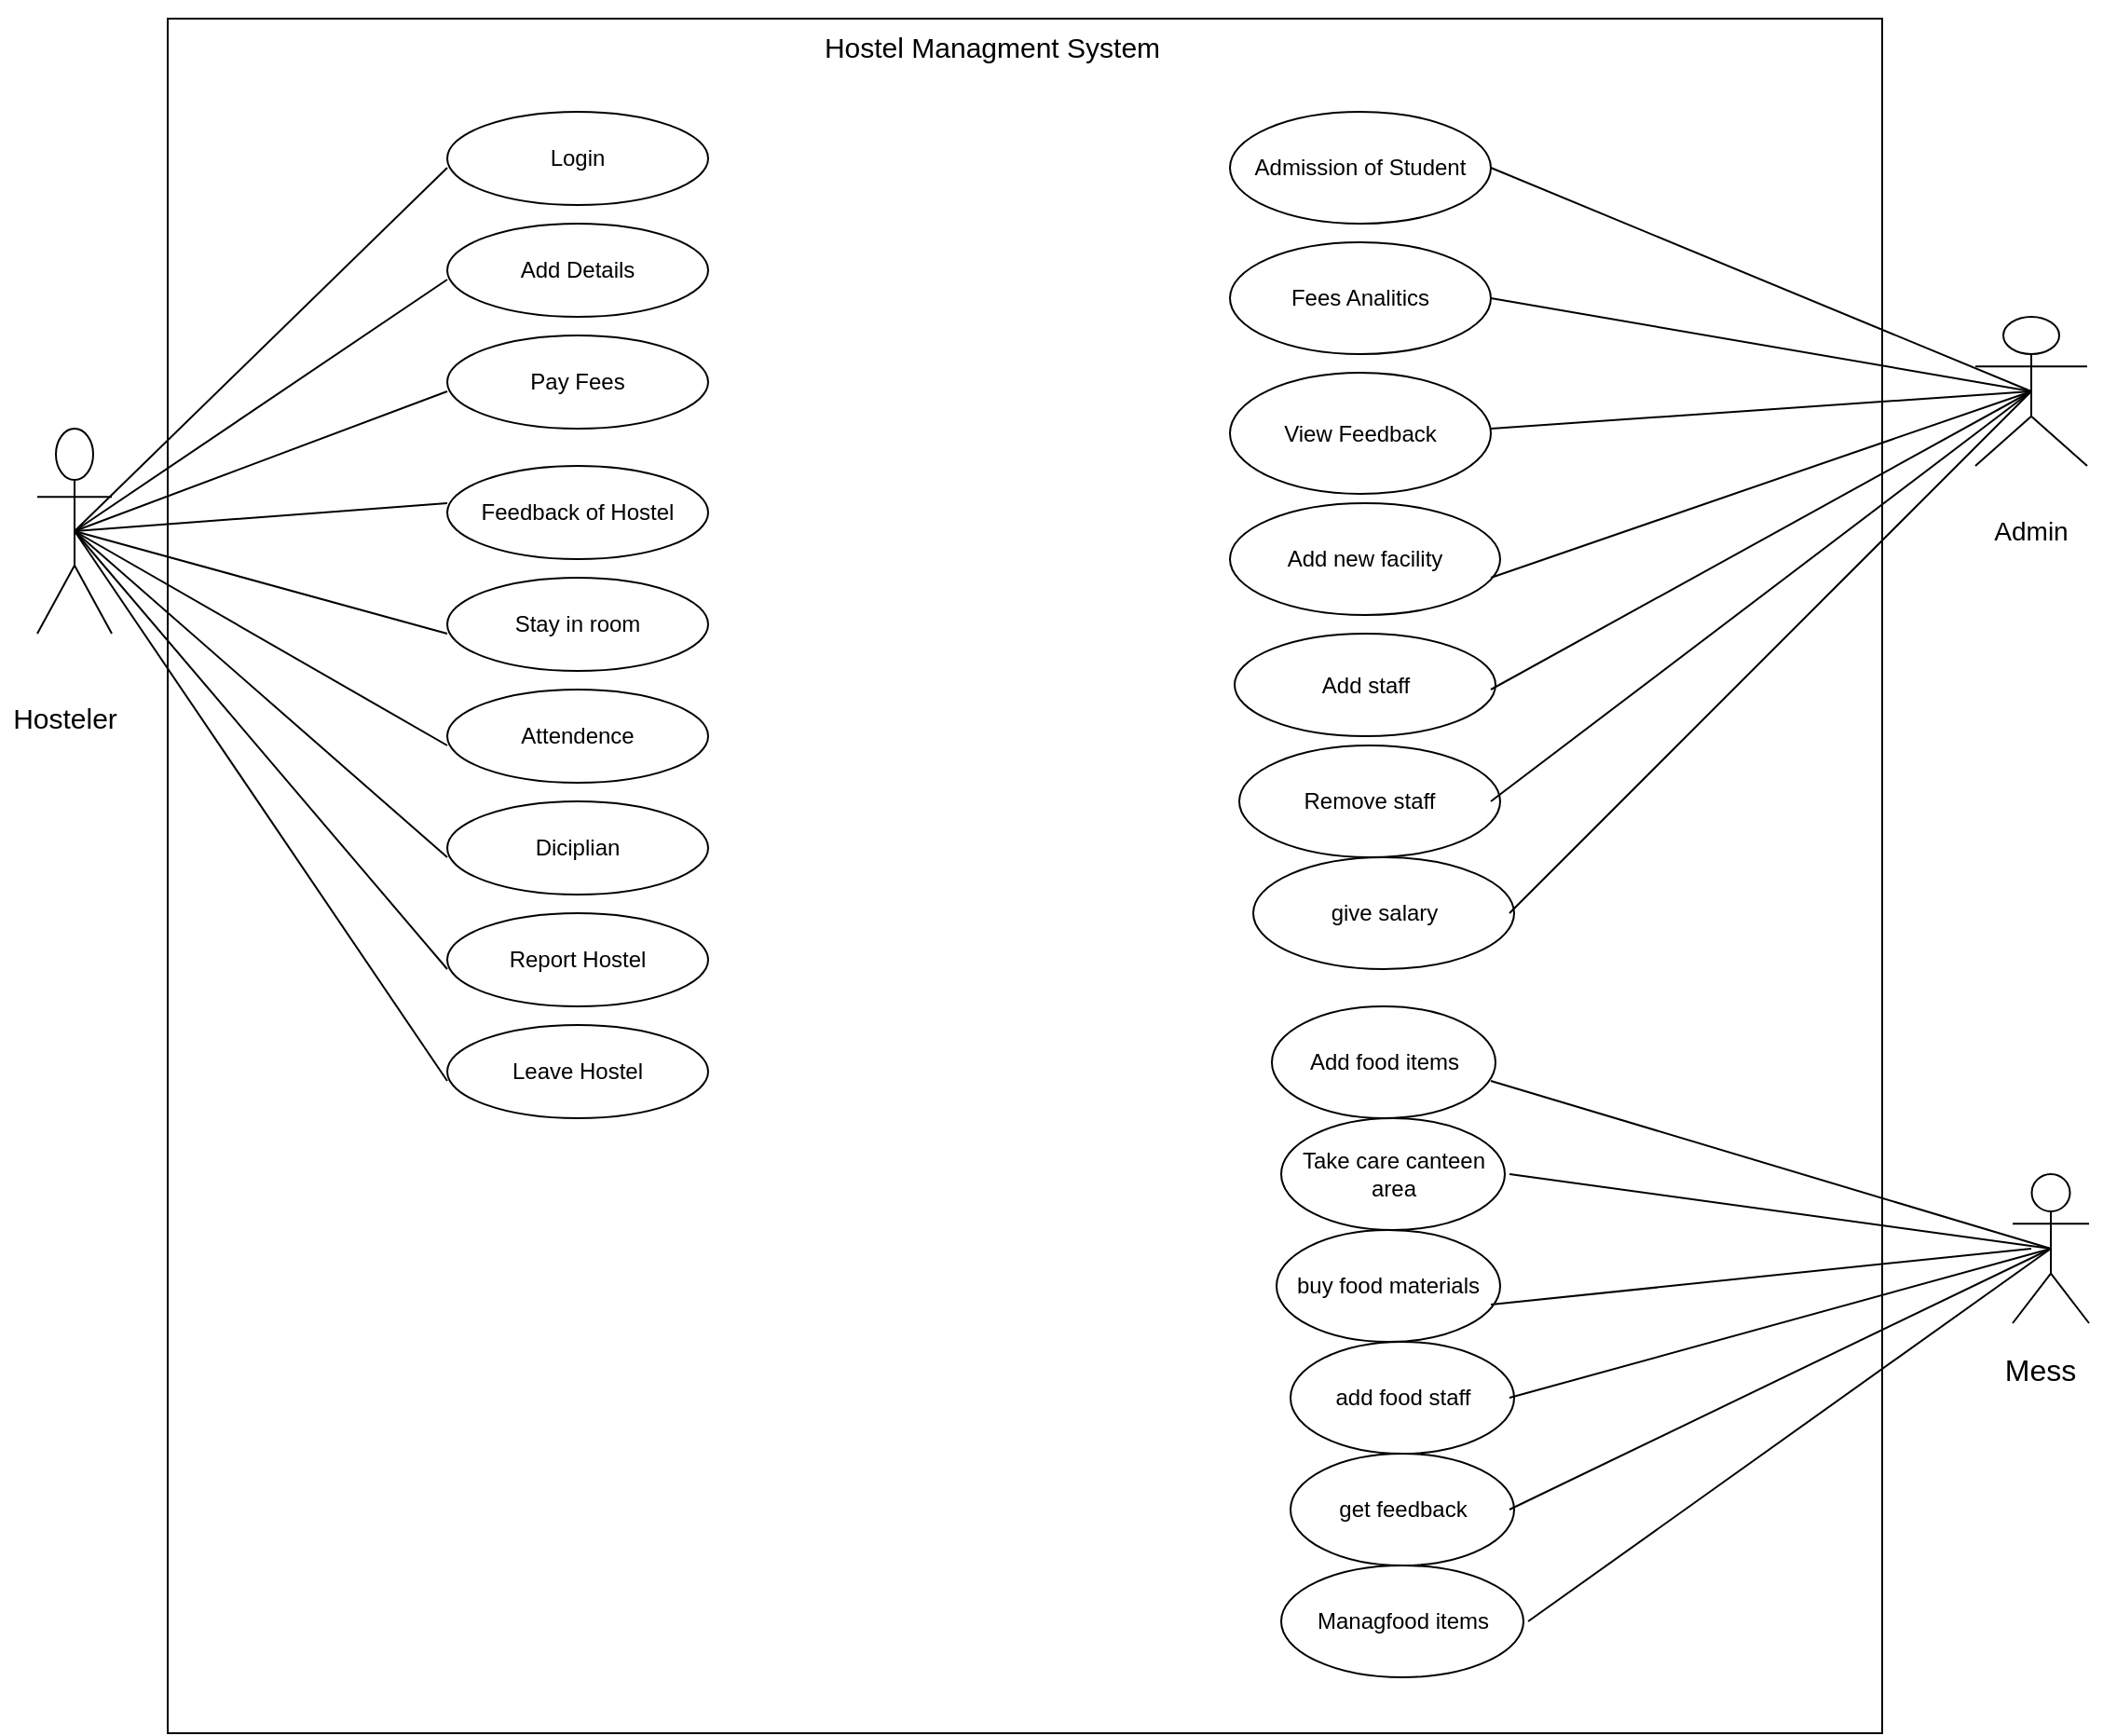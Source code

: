 <mxfile version="25.0.1">
  <diagram name="Page-1" id="gJTWFHk_bMR_tLwc1fLk">
    <mxGraphModel dx="1687" dy="2008" grid="1" gridSize="10" guides="1" tooltips="1" connect="1" arrows="1" fold="1" page="1" pageScale="1" pageWidth="850" pageHeight="1100" math="0" shadow="0">
      <root>
        <mxCell id="0" />
        <mxCell id="1" parent="0" />
        <mxCell id="sCAf2VadBtqgmUpt6boP-3" value="" style="whiteSpace=wrap;html=1;aspect=fixed;strokeColor=#000000;" vertex="1" parent="1">
          <mxGeometry x="110" y="-810" width="920" height="920" as="geometry" />
        </mxCell>
        <mxCell id="sCAf2VadBtqgmUpt6boP-6" value="&lt;font style=&quot;font-size: 15px;&quot;&gt;Hostel Managment System&lt;/font&gt;" style="text;html=1;align=center;verticalAlign=middle;whiteSpace=wrap;rounded=0;" vertex="1" parent="1">
          <mxGeometry x="350" y="-820" width="405" height="50" as="geometry" />
        </mxCell>
        <mxCell id="sCAf2VadBtqgmUpt6boP-7" value="Add Details" style="ellipse;whiteSpace=wrap;html=1;" vertex="1" parent="1">
          <mxGeometry x="260" y="-700" width="140" height="50" as="geometry" />
        </mxCell>
        <mxCell id="sCAf2VadBtqgmUpt6boP-8" value="Pay Fees" style="ellipse;whiteSpace=wrap;html=1;" vertex="1" parent="1">
          <mxGeometry x="260" y="-640" width="140" height="50" as="geometry" />
        </mxCell>
        <mxCell id="sCAf2VadBtqgmUpt6boP-9" value="Feedback of Hostel" style="ellipse;whiteSpace=wrap;html=1;" vertex="1" parent="1">
          <mxGeometry x="260" y="-570" width="140" height="50" as="geometry" />
        </mxCell>
        <mxCell id="sCAf2VadBtqgmUpt6boP-10" value="Leave Hostel" style="ellipse;whiteSpace=wrap;html=1;" vertex="1" parent="1">
          <mxGeometry x="260" y="-270" width="140" height="50" as="geometry" />
        </mxCell>
        <mxCell id="sCAf2VadBtqgmUpt6boP-11" value="Stay in room" style="ellipse;whiteSpace=wrap;html=1;" vertex="1" parent="1">
          <mxGeometry x="260" y="-510" width="140" height="50" as="geometry" />
        </mxCell>
        <mxCell id="sCAf2VadBtqgmUpt6boP-12" value="Attendence" style="ellipse;whiteSpace=wrap;html=1;" vertex="1" parent="1">
          <mxGeometry x="260" y="-450" width="140" height="50" as="geometry" />
        </mxCell>
        <mxCell id="sCAf2VadBtqgmUpt6boP-13" value="Diciplian" style="ellipse;whiteSpace=wrap;html=1;" vertex="1" parent="1">
          <mxGeometry x="260" y="-390" width="140" height="50" as="geometry" />
        </mxCell>
        <mxCell id="sCAf2VadBtqgmUpt6boP-14" value="Report Hostel" style="ellipse;whiteSpace=wrap;html=1;" vertex="1" parent="1">
          <mxGeometry x="260" y="-330" width="140" height="50" as="geometry" />
        </mxCell>
        <mxCell id="sCAf2VadBtqgmUpt6boP-15" value="Login" style="ellipse;whiteSpace=wrap;html=1;" vertex="1" parent="1">
          <mxGeometry x="260" y="-760" width="140" height="50" as="geometry" />
        </mxCell>
        <mxCell id="sCAf2VadBtqgmUpt6boP-16" value="Admission of Student" style="ellipse;whiteSpace=wrap;html=1;" vertex="1" parent="1">
          <mxGeometry x="680" y="-760" width="140" height="60" as="geometry" />
        </mxCell>
        <mxCell id="sCAf2VadBtqgmUpt6boP-17" value="Fees Analitics" style="ellipse;whiteSpace=wrap;html=1;" vertex="1" parent="1">
          <mxGeometry x="680" y="-690" width="140" height="60" as="geometry" />
        </mxCell>
        <mxCell id="sCAf2VadBtqgmUpt6boP-18" value="View Feedback" style="ellipse;whiteSpace=wrap;html=1;" vertex="1" parent="1">
          <mxGeometry x="680" y="-620" width="140" height="65" as="geometry" />
        </mxCell>
        <mxCell id="sCAf2VadBtqgmUpt6boP-19" value="Add new facility" style="ellipse;whiteSpace=wrap;html=1;" vertex="1" parent="1">
          <mxGeometry x="680" y="-550" width="145" height="60" as="geometry" />
        </mxCell>
        <mxCell id="sCAf2VadBtqgmUpt6boP-20" value="Add staff" style="ellipse;whiteSpace=wrap;html=1;" vertex="1" parent="1">
          <mxGeometry x="682.5" y="-480" width="140" height="55" as="geometry" />
        </mxCell>
        <mxCell id="sCAf2VadBtqgmUpt6boP-21" value="Remove staff" style="ellipse;whiteSpace=wrap;html=1;" vertex="1" parent="1">
          <mxGeometry x="685" y="-420" width="140" height="60" as="geometry" />
        </mxCell>
        <mxCell id="sCAf2VadBtqgmUpt6boP-22" value="give salary" style="ellipse;whiteSpace=wrap;html=1;" vertex="1" parent="1">
          <mxGeometry x="692.5" y="-360" width="140" height="60" as="geometry" />
        </mxCell>
        <mxCell id="sCAf2VadBtqgmUpt6boP-24" value="buy food materials" style="ellipse;whiteSpace=wrap;html=1;" vertex="1" parent="1">
          <mxGeometry x="705" y="-160" width="120" height="60" as="geometry" />
        </mxCell>
        <mxCell id="sCAf2VadBtqgmUpt6boP-25" value="add food staff" style="ellipse;whiteSpace=wrap;html=1;" vertex="1" parent="1">
          <mxGeometry x="712.5" y="-100" width="120" height="60" as="geometry" />
        </mxCell>
        <mxCell id="sCAf2VadBtqgmUpt6boP-26" value="Managfood items" style="ellipse;whiteSpace=wrap;html=1;" vertex="1" parent="1">
          <mxGeometry x="707.5" y="20" width="130" height="60" as="geometry" />
        </mxCell>
        <mxCell id="sCAf2VadBtqgmUpt6boP-27" value="get feedback" style="ellipse;whiteSpace=wrap;html=1;" vertex="1" parent="1">
          <mxGeometry x="712.5" y="-40" width="120" height="60" as="geometry" />
        </mxCell>
        <mxCell id="sCAf2VadBtqgmUpt6boP-28" value="Take care canteen area" style="ellipse;whiteSpace=wrap;html=1;" vertex="1" parent="1">
          <mxGeometry x="707.5" y="-220" width="120" height="60" as="geometry" />
        </mxCell>
        <mxCell id="sCAf2VadBtqgmUpt6boP-29" value="Add food items" style="ellipse;whiteSpace=wrap;html=1;" vertex="1" parent="1">
          <mxGeometry x="702.5" y="-280" width="120" height="60" as="geometry" />
        </mxCell>
        <mxCell id="sCAf2VadBtqgmUpt6boP-32" value="" style="shape=umlActor;verticalLabelPosition=bottom;verticalAlign=top;html=1;outlineConnect=0;" vertex="1" parent="1">
          <mxGeometry x="40" y="-590" width="40" height="110" as="geometry" />
        </mxCell>
        <mxCell id="sCAf2VadBtqgmUpt6boP-34" value="&lt;font style=&quot;font-size: 15px;&quot;&gt;Hosteler&lt;/font&gt;" style="text;html=1;align=center;verticalAlign=middle;whiteSpace=wrap;rounded=0;" vertex="1" parent="1">
          <mxGeometry x="20" y="-450" width="70" height="30" as="geometry" />
        </mxCell>
        <mxCell id="sCAf2VadBtqgmUpt6boP-35" value="" style="shape=umlActor;verticalLabelPosition=bottom;verticalAlign=top;html=1;outlineConnect=0;" vertex="1" parent="1">
          <mxGeometry x="1080" y="-650" width="60" height="80" as="geometry" />
        </mxCell>
        <mxCell id="sCAf2VadBtqgmUpt6boP-36" value="&lt;font style=&quot;font-size: 14px;&quot;&gt;Admin&lt;/font&gt;" style="text;html=1;align=center;verticalAlign=middle;whiteSpace=wrap;rounded=0;" vertex="1" parent="1">
          <mxGeometry x="1065" y="-550" width="90" height="30" as="geometry" />
        </mxCell>
        <mxCell id="sCAf2VadBtqgmUpt6boP-37" value="" style="shape=umlActor;verticalLabelPosition=bottom;verticalAlign=top;html=1;outlineConnect=0;" vertex="1" parent="1">
          <mxGeometry x="1100" y="-190" width="41" height="80" as="geometry" />
        </mxCell>
        <mxCell id="sCAf2VadBtqgmUpt6boP-41" value="&lt;font style=&quot;font-size: 16px;&quot;&gt;Mess&lt;/font&gt;" style="text;html=1;align=center;verticalAlign=middle;whiteSpace=wrap;rounded=0;" vertex="1" parent="1">
          <mxGeometry x="1080" y="-100" width="70" height="30" as="geometry" />
        </mxCell>
        <mxCell id="sCAf2VadBtqgmUpt6boP-44" value="" style="endArrow=none;html=1;rounded=0;" edge="1" parent="1" target="sCAf2VadBtqgmUpt6boP-3">
          <mxGeometry width="50" height="50" relative="1" as="geometry">
            <mxPoint x="110" y="-570" as="sourcePoint" />
            <mxPoint x="160" y="-620" as="targetPoint" />
          </mxGeometry>
        </mxCell>
        <mxCell id="sCAf2VadBtqgmUpt6boP-46" value="" style="endArrow=none;html=1;rounded=0;exitX=0.5;exitY=0.5;exitDx=0;exitDy=0;exitPerimeter=0;" edge="1" parent="1" source="sCAf2VadBtqgmUpt6boP-32">
          <mxGeometry width="50" height="50" relative="1" as="geometry">
            <mxPoint x="210" y="-680" as="sourcePoint" />
            <mxPoint x="260" y="-730" as="targetPoint" />
          </mxGeometry>
        </mxCell>
        <mxCell id="sCAf2VadBtqgmUpt6boP-47" value="" style="endArrow=none;html=1;rounded=0;exitX=0.5;exitY=0.5;exitDx=0;exitDy=0;exitPerimeter=0;" edge="1" parent="1" source="sCAf2VadBtqgmUpt6boP-32">
          <mxGeometry width="50" height="50" relative="1" as="geometry">
            <mxPoint x="210" y="-620" as="sourcePoint" />
            <mxPoint x="260" y="-670" as="targetPoint" />
          </mxGeometry>
        </mxCell>
        <mxCell id="sCAf2VadBtqgmUpt6boP-48" value="" style="endArrow=none;html=1;rounded=0;exitX=0.5;exitY=0.5;exitDx=0;exitDy=0;exitPerimeter=0;" edge="1" parent="1" source="sCAf2VadBtqgmUpt6boP-32">
          <mxGeometry width="50" height="50" relative="1" as="geometry">
            <mxPoint x="210" y="-500" as="sourcePoint" />
            <mxPoint x="260" y="-550" as="targetPoint" />
          </mxGeometry>
        </mxCell>
        <mxCell id="sCAf2VadBtqgmUpt6boP-49" value="" style="endArrow=none;html=1;rounded=0;exitX=0.5;exitY=0.5;exitDx=0;exitDy=0;exitPerimeter=0;" edge="1" parent="1" source="sCAf2VadBtqgmUpt6boP-32">
          <mxGeometry width="50" height="50" relative="1" as="geometry">
            <mxPoint x="210" y="-560" as="sourcePoint" />
            <mxPoint x="260" y="-610" as="targetPoint" />
          </mxGeometry>
        </mxCell>
        <mxCell id="sCAf2VadBtqgmUpt6boP-50" value="" style="endArrow=none;html=1;rounded=0;exitX=0.5;exitY=0.5;exitDx=0;exitDy=0;exitPerimeter=0;" edge="1" parent="1" source="sCAf2VadBtqgmUpt6boP-32">
          <mxGeometry width="50" height="50" relative="1" as="geometry">
            <mxPoint x="210" y="-430" as="sourcePoint" />
            <mxPoint x="260" y="-480" as="targetPoint" />
          </mxGeometry>
        </mxCell>
        <mxCell id="sCAf2VadBtqgmUpt6boP-51" value="" style="endArrow=none;html=1;rounded=0;exitX=0.5;exitY=0.5;exitDx=0;exitDy=0;exitPerimeter=0;" edge="1" parent="1" source="sCAf2VadBtqgmUpt6boP-32">
          <mxGeometry width="50" height="50" relative="1" as="geometry">
            <mxPoint x="210" y="-370" as="sourcePoint" />
            <mxPoint x="260" y="-420" as="targetPoint" />
          </mxGeometry>
        </mxCell>
        <mxCell id="sCAf2VadBtqgmUpt6boP-52" value="" style="endArrow=none;html=1;rounded=0;exitX=0.5;exitY=0.5;exitDx=0;exitDy=0;exitPerimeter=0;" edge="1" parent="1" source="sCAf2VadBtqgmUpt6boP-32">
          <mxGeometry width="50" height="50" relative="1" as="geometry">
            <mxPoint x="210" y="-310" as="sourcePoint" />
            <mxPoint x="260" y="-360" as="targetPoint" />
          </mxGeometry>
        </mxCell>
        <mxCell id="sCAf2VadBtqgmUpt6boP-53" value="" style="endArrow=none;html=1;rounded=0;exitX=0.5;exitY=0.5;exitDx=0;exitDy=0;exitPerimeter=0;" edge="1" parent="1" source="sCAf2VadBtqgmUpt6boP-32">
          <mxGeometry width="50" height="50" relative="1" as="geometry">
            <mxPoint x="210" y="-250" as="sourcePoint" />
            <mxPoint x="260" y="-300" as="targetPoint" />
          </mxGeometry>
        </mxCell>
        <mxCell id="sCAf2VadBtqgmUpt6boP-54" value="" style="endArrow=none;html=1;rounded=0;exitX=0.5;exitY=0.5;exitDx=0;exitDy=0;exitPerimeter=0;" edge="1" parent="1" source="sCAf2VadBtqgmUpt6boP-32">
          <mxGeometry width="50" height="50" relative="1" as="geometry">
            <mxPoint x="210" y="-190" as="sourcePoint" />
            <mxPoint x="260" y="-240" as="targetPoint" />
          </mxGeometry>
        </mxCell>
        <mxCell id="sCAf2VadBtqgmUpt6boP-56" value="" style="endArrow=none;html=1;rounded=0;entryX=0.5;entryY=0.5;entryDx=0;entryDy=0;entryPerimeter=0;" edge="1" parent="1" target="sCAf2VadBtqgmUpt6boP-35">
          <mxGeometry width="50" height="50" relative="1" as="geometry">
            <mxPoint x="820" y="-660" as="sourcePoint" />
            <mxPoint x="1100" y="-610" as="targetPoint" />
          </mxGeometry>
        </mxCell>
        <mxCell id="sCAf2VadBtqgmUpt6boP-57" value="" style="endArrow=none;html=1;rounded=0;entryX=0.5;entryY=0.5;entryDx=0;entryDy=0;entryPerimeter=0;" edge="1" parent="1" target="sCAf2VadBtqgmUpt6boP-35">
          <mxGeometry width="50" height="50" relative="1" as="geometry">
            <mxPoint x="820" y="-590" as="sourcePoint" />
            <mxPoint x="870" y="-640" as="targetPoint" />
          </mxGeometry>
        </mxCell>
        <mxCell id="sCAf2VadBtqgmUpt6boP-58" value="" style="endArrow=none;html=1;rounded=0;entryX=0.5;entryY=0.5;entryDx=0;entryDy=0;entryPerimeter=0;" edge="1" parent="1" target="sCAf2VadBtqgmUpt6boP-35">
          <mxGeometry width="50" height="50" relative="1" as="geometry">
            <mxPoint x="820" y="-730" as="sourcePoint" />
            <mxPoint x="870" y="-780" as="targetPoint" />
          </mxGeometry>
        </mxCell>
        <mxCell id="sCAf2VadBtqgmUpt6boP-59" value="" style="endArrow=none;html=1;rounded=0;entryX=0.5;entryY=0.5;entryDx=0;entryDy=0;entryPerimeter=0;" edge="1" parent="1" target="sCAf2VadBtqgmUpt6boP-35">
          <mxGeometry width="50" height="50" relative="1" as="geometry">
            <mxPoint x="820" y="-510" as="sourcePoint" />
            <mxPoint x="870" y="-560" as="targetPoint" />
          </mxGeometry>
        </mxCell>
        <mxCell id="sCAf2VadBtqgmUpt6boP-60" value="" style="endArrow=none;html=1;rounded=0;entryX=0.5;entryY=0.5;entryDx=0;entryDy=0;entryPerimeter=0;" edge="1" parent="1" target="sCAf2VadBtqgmUpt6boP-35">
          <mxGeometry width="50" height="50" relative="1" as="geometry">
            <mxPoint x="820" y="-450" as="sourcePoint" />
            <mxPoint x="870" y="-500" as="targetPoint" />
          </mxGeometry>
        </mxCell>
        <mxCell id="sCAf2VadBtqgmUpt6boP-61" value="" style="endArrow=none;html=1;rounded=0;entryX=0.5;entryY=0.5;entryDx=0;entryDy=0;entryPerimeter=0;" edge="1" parent="1" target="sCAf2VadBtqgmUpt6boP-35">
          <mxGeometry width="50" height="50" relative="1" as="geometry">
            <mxPoint x="820" y="-390" as="sourcePoint" />
            <mxPoint x="880" y="-440" as="targetPoint" />
          </mxGeometry>
        </mxCell>
        <mxCell id="sCAf2VadBtqgmUpt6boP-62" value="" style="endArrow=none;html=1;rounded=0;entryX=0.5;entryY=0.5;entryDx=0;entryDy=0;entryPerimeter=0;" edge="1" parent="1" target="sCAf2VadBtqgmUpt6boP-35">
          <mxGeometry width="50" height="50" relative="1" as="geometry">
            <mxPoint x="830" y="-330" as="sourcePoint" />
            <mxPoint x="880" y="-380" as="targetPoint" />
          </mxGeometry>
        </mxCell>
        <mxCell id="sCAf2VadBtqgmUpt6boP-68" value="" style="endArrow=none;html=1;rounded=0;entryX=0.5;entryY=0.5;entryDx=0;entryDy=0;entryPerimeter=0;" edge="1" parent="1" target="sCAf2VadBtqgmUpt6boP-37">
          <mxGeometry width="50" height="50" relative="1" as="geometry">
            <mxPoint x="820" y="-240" as="sourcePoint" />
            <mxPoint x="870" y="-290" as="targetPoint" />
          </mxGeometry>
        </mxCell>
        <mxCell id="sCAf2VadBtqgmUpt6boP-69" value="" style="endArrow=none;html=1;rounded=0;entryX=0.5;entryY=0.5;entryDx=0;entryDy=0;entryPerimeter=0;" edge="1" parent="1" target="sCAf2VadBtqgmUpt6boP-37">
          <mxGeometry width="50" height="50" relative="1" as="geometry">
            <mxPoint x="830" y="-190" as="sourcePoint" />
            <mxPoint x="880" y="-240" as="targetPoint" />
          </mxGeometry>
        </mxCell>
        <mxCell id="sCAf2VadBtqgmUpt6boP-70" value="" style="endArrow=none;html=1;rounded=0;" edge="1" parent="1">
          <mxGeometry width="50" height="50" relative="1" as="geometry">
            <mxPoint x="820" y="-120" as="sourcePoint" />
            <mxPoint x="1110" y="-150" as="targetPoint" />
          </mxGeometry>
        </mxCell>
        <mxCell id="sCAf2VadBtqgmUpt6boP-71" value="" style="endArrow=none;html=1;rounded=0;entryX=0.5;entryY=0.5;entryDx=0;entryDy=0;entryPerimeter=0;" edge="1" parent="1" target="sCAf2VadBtqgmUpt6boP-37">
          <mxGeometry width="50" height="50" relative="1" as="geometry">
            <mxPoint x="830" y="-70" as="sourcePoint" />
            <mxPoint x="880" y="-120" as="targetPoint" />
          </mxGeometry>
        </mxCell>
        <mxCell id="sCAf2VadBtqgmUpt6boP-72" value="" style="endArrow=none;html=1;rounded=0;entryX=0.5;entryY=0.5;entryDx=0;entryDy=0;entryPerimeter=0;" edge="1" parent="1" target="sCAf2VadBtqgmUpt6boP-37">
          <mxGeometry width="50" height="50" relative="1" as="geometry">
            <mxPoint x="830" y="-10" as="sourcePoint" />
            <mxPoint x="880" y="-60" as="targetPoint" />
          </mxGeometry>
        </mxCell>
        <mxCell id="sCAf2VadBtqgmUpt6boP-73" value="" style="endArrow=none;html=1;rounded=0;entryX=0.5;entryY=0.5;entryDx=0;entryDy=0;entryPerimeter=0;" edge="1" parent="1" target="sCAf2VadBtqgmUpt6boP-37">
          <mxGeometry width="50" height="50" relative="1" as="geometry">
            <mxPoint x="840" y="50" as="sourcePoint" />
            <mxPoint x="890" as="targetPoint" />
          </mxGeometry>
        </mxCell>
      </root>
    </mxGraphModel>
  </diagram>
</mxfile>
